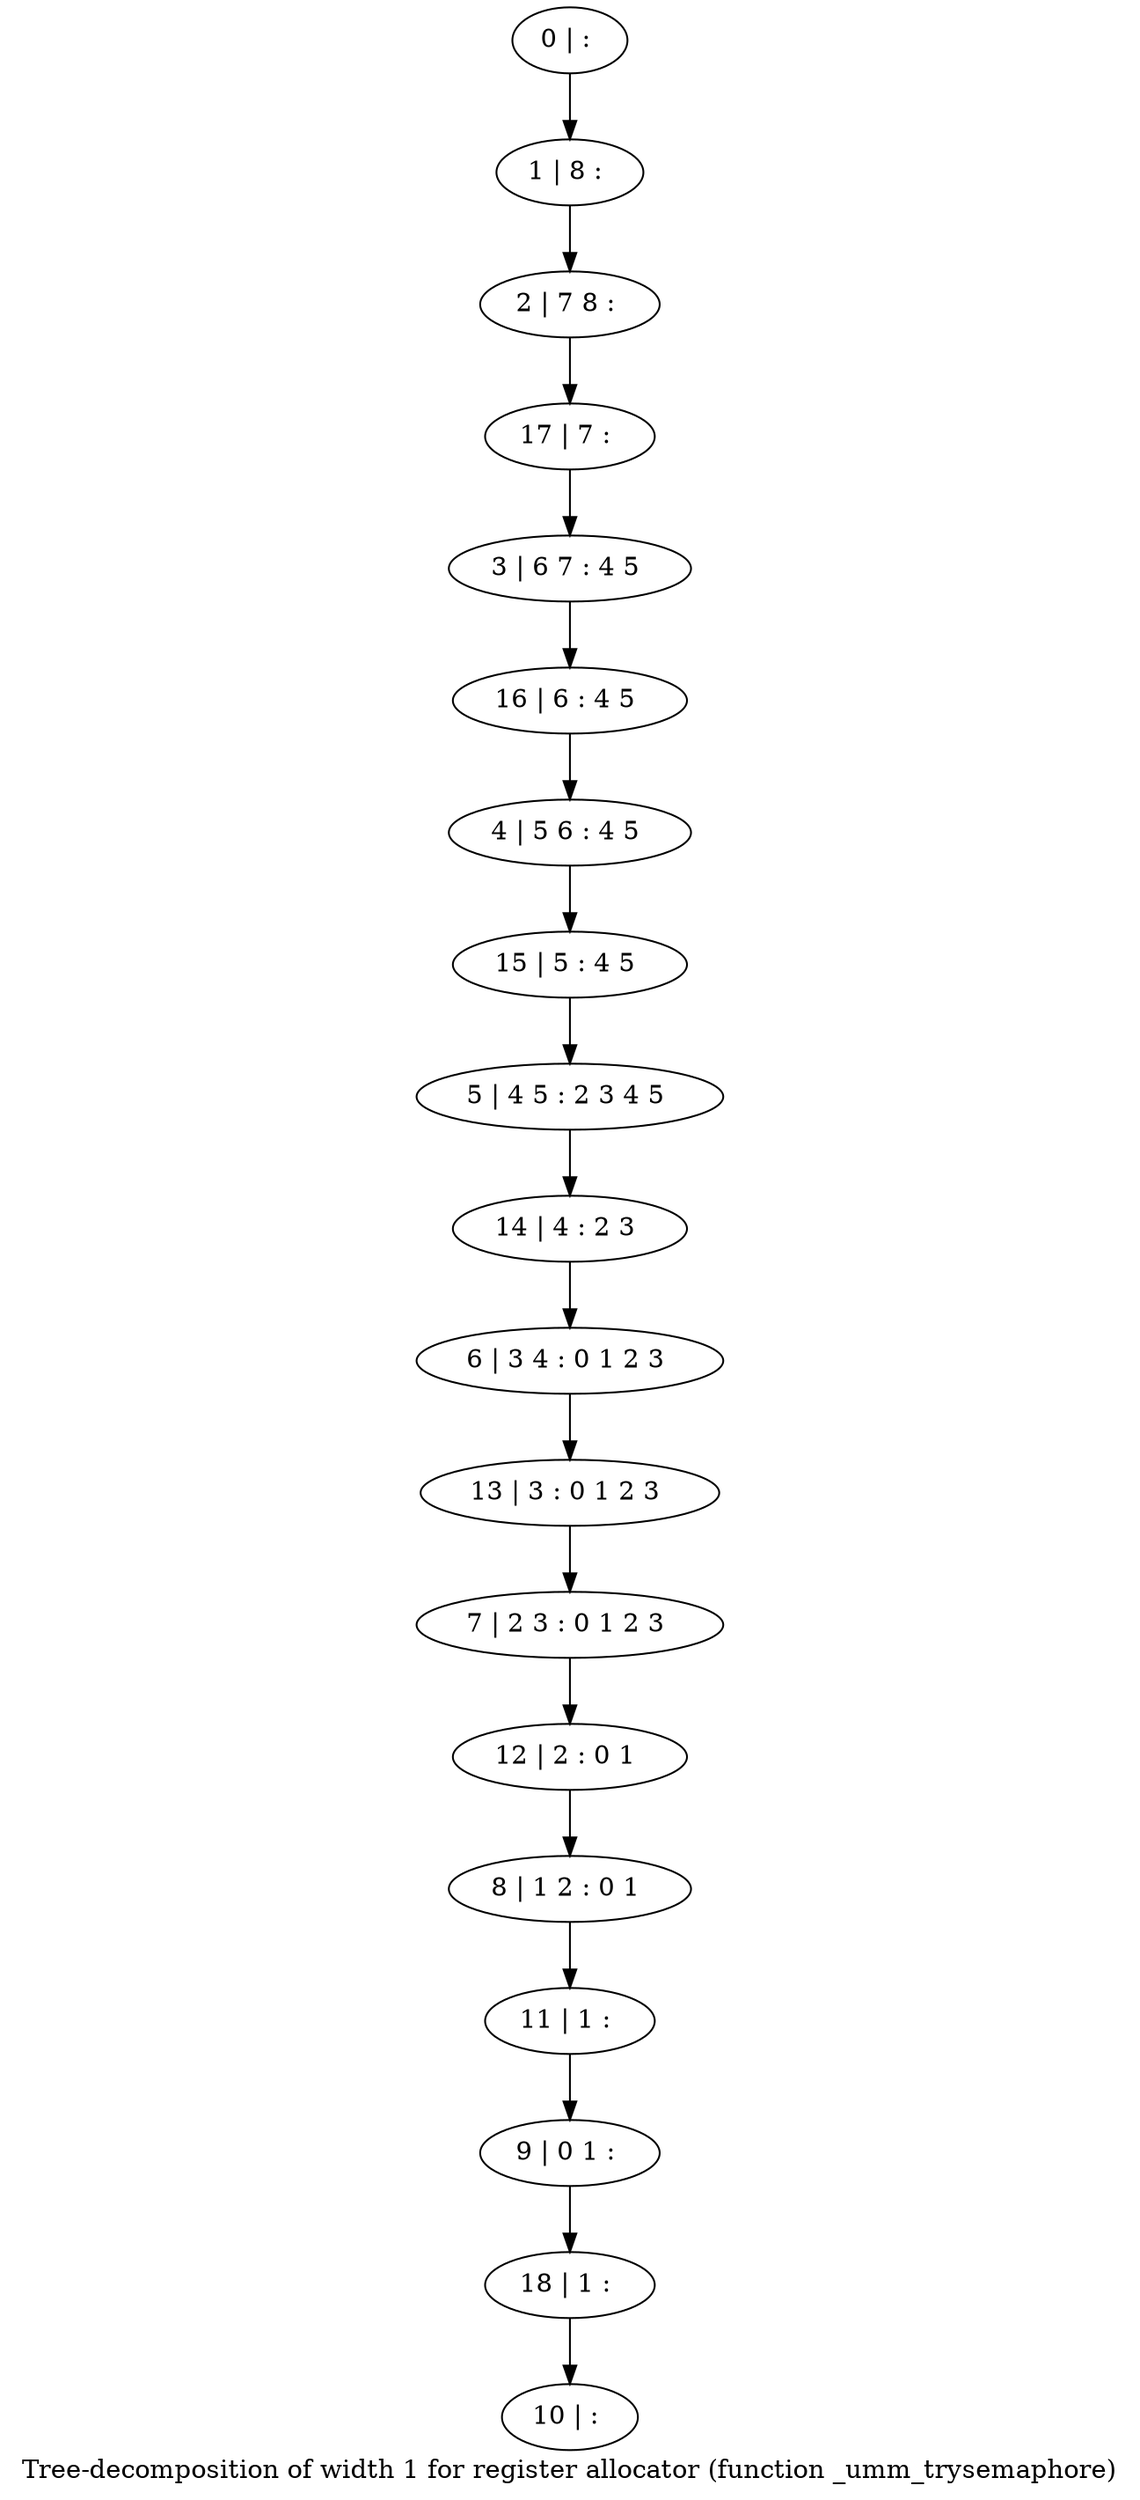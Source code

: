 digraph G {
graph [label="Tree-decomposition of width 1 for register allocator (function _umm_trysemaphore)"]
0[label="0 | : "];
1[label="1 | 8 : "];
2[label="2 | 7 8 : "];
3[label="3 | 6 7 : 4 5 "];
4[label="4 | 5 6 : 4 5 "];
5[label="5 | 4 5 : 2 3 4 5 "];
6[label="6 | 3 4 : 0 1 2 3 "];
7[label="7 | 2 3 : 0 1 2 3 "];
8[label="8 | 1 2 : 0 1 "];
9[label="9 | 0 1 : "];
10[label="10 | : "];
11[label="11 | 1 : "];
12[label="12 | 2 : 0 1 "];
13[label="13 | 3 : 0 1 2 3 "];
14[label="14 | 4 : 2 3 "];
15[label="15 | 5 : 4 5 "];
16[label="16 | 6 : 4 5 "];
17[label="17 | 7 : "];
18[label="18 | 1 : "];
0->1 ;
1->2 ;
11->9 ;
8->11 ;
12->8 ;
7->12 ;
13->7 ;
6->13 ;
14->6 ;
5->14 ;
15->5 ;
4->15 ;
16->4 ;
3->16 ;
17->3 ;
2->17 ;
18->10 ;
9->18 ;
}
